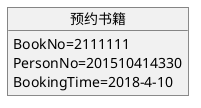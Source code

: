 @startuml
object 预约书籍{
    BookNo=2111111
    PersonNo=201510414330
    BookingTime=2018-4-10
}
@enduml